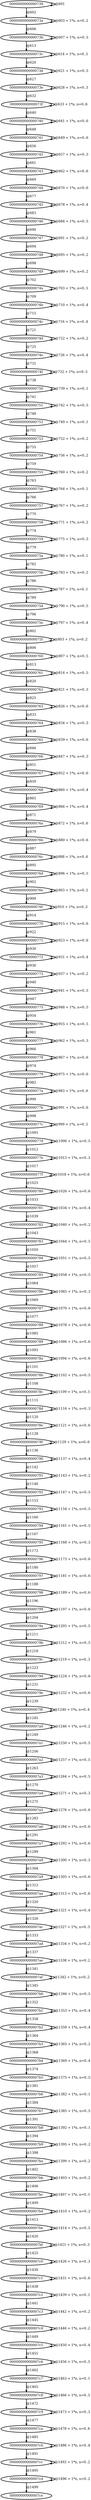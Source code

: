 digraph G {
        node [style=rounded, penwidth=3, fontsize=20, shape=oval];
        "0000000000000739" -> "0000000000000739" [label="@601", color=black,arrowsize=1,style=bold,penwidth=3,fontsize=20];
"0000000000000739" -> "000000000000073a" [label="@602", color=black,arrowsize=1,style=bold,penwidth=3,fontsize=20];
"000000000000073a" -> "000000000000073a" [label="@603 + 1*n, n=0..2", color=black,arrowsize=1,style=bold,penwidth=3,fontsize=20];
"000000000000073a" -> "000000000000073b" [label="@606", color=black,arrowsize=1,style=bold,penwidth=3,fontsize=20];
"000000000000073b" -> "000000000000073b" [label="@607 + 1*n, n=0..5", color=black,arrowsize=1,style=bold,penwidth=3,fontsize=20];
"000000000000073b" -> "000000000000073c" [label="@613", color=black,arrowsize=1,style=bold,penwidth=3,fontsize=20];
"000000000000073c" -> "000000000000073c" [label="@614 + 1*n, n=0..5", color=black,arrowsize=1,style=bold,penwidth=3,fontsize=20];
"000000000000073c" -> "000000000000073d" [label="@620", color=black,arrowsize=1,style=bold,penwidth=3,fontsize=20];
"000000000000073d" -> "000000000000073d" [label="@621 + 1*n, n=0..5", color=black,arrowsize=1,style=bold,penwidth=3,fontsize=20];
"000000000000073d" -> "000000000000073e" [label="@627", color=black,arrowsize=1,style=bold,penwidth=3,fontsize=20];
"000000000000073e" -> "000000000000073e" [label="@628 + 1*n, n=0..3", color=black,arrowsize=1,style=bold,penwidth=3,fontsize=20];
"000000000000073e" -> "000000000000073f" [label="@632", color=black,arrowsize=1,style=bold,penwidth=3,fontsize=20];
"000000000000073f" -> "000000000000073f" [label="@633 + 1*n, n=0..6", color=black,arrowsize=1,style=bold,penwidth=3,fontsize=20];
"000000000000073f" -> "0000000000000740" [label="@640", color=black,arrowsize=1,style=bold,penwidth=3,fontsize=20];
"0000000000000740" -> "0000000000000740" [label="@641 + 1*n, n=0..6", color=black,arrowsize=1,style=bold,penwidth=3,fontsize=20];
"0000000000000740" -> "0000000000000741" [label="@648", color=black,arrowsize=1,style=bold,penwidth=3,fontsize=20];
"0000000000000741" -> "0000000000000741" [label="@649 + 1*n, n=0..6", color=black,arrowsize=1,style=bold,penwidth=3,fontsize=20];
"0000000000000741" -> "0000000000000742" [label="@656", color=black,arrowsize=1,style=bold,penwidth=3,fontsize=20];
"0000000000000742" -> "0000000000000742" [label="@657 + 1*n, n=0..3", color=black,arrowsize=1,style=bold,penwidth=3,fontsize=20];
"0000000000000742" -> "0000000000000743" [label="@661", color=black,arrowsize=1,style=bold,penwidth=3,fontsize=20];
"0000000000000743" -> "0000000000000743" [label="@662 + 1*n, n=0..6", color=black,arrowsize=1,style=bold,penwidth=3,fontsize=20];
"0000000000000743" -> "0000000000000744" [label="@669", color=black,arrowsize=1,style=bold,penwidth=3,fontsize=20];
"0000000000000744" -> "0000000000000744" [label="@670 + 1*n, n=0..6", color=black,arrowsize=1,style=bold,penwidth=3,fontsize=20];
"0000000000000744" -> "0000000000000745" [label="@677", color=black,arrowsize=1,style=bold,penwidth=3,fontsize=20];
"0000000000000745" -> "0000000000000745" [label="@678 + 1*n, n=0..4", color=black,arrowsize=1,style=bold,penwidth=3,fontsize=20];
"0000000000000745" -> "0000000000000746" [label="@683", color=black,arrowsize=1,style=bold,penwidth=3,fontsize=20];
"0000000000000746" -> "0000000000000746" [label="@684 + 1*n, n=0..5", color=black,arrowsize=1,style=bold,penwidth=3,fontsize=20];
"0000000000000746" -> "0000000000000747" [label="@690", color=black,arrowsize=1,style=bold,penwidth=3,fontsize=20];
"0000000000000747" -> "0000000000000747" [label="@691 + 1*n, n=0..2", color=black,arrowsize=1,style=bold,penwidth=3,fontsize=20];
"0000000000000747" -> "0000000000000748" [label="@694", color=black,arrowsize=1,style=bold,penwidth=3,fontsize=20];
"0000000000000748" -> "0000000000000748" [label="@695 + 1*n, n=0..2", color=black,arrowsize=1,style=bold,penwidth=3,fontsize=20];
"0000000000000748" -> "0000000000000749" [label="@698", color=black,arrowsize=1,style=bold,penwidth=3,fontsize=20];
"0000000000000749" -> "0000000000000749" [label="@699 + 1*n, n=0..2", color=black,arrowsize=1,style=bold,penwidth=3,fontsize=20];
"0000000000000749" -> "000000000000074a" [label="@702", color=black,arrowsize=1,style=bold,penwidth=3,fontsize=20];
"000000000000074a" -> "000000000000074a" [label="@703 + 1*n, n=0..5", color=black,arrowsize=1,style=bold,penwidth=3,fontsize=20];
"000000000000074a" -> "000000000000074b" [label="@709", color=black,arrowsize=1,style=bold,penwidth=3,fontsize=20];
"000000000000074b" -> "000000000000074b" [label="@710 + 1*n, n=0..4", color=black,arrowsize=1,style=bold,penwidth=3,fontsize=20];
"000000000000074b" -> "000000000000074c" [label="@715", color=black,arrowsize=1,style=bold,penwidth=3,fontsize=20];
"000000000000074c" -> "000000000000074c" [label="@716 + 1*n, n=0..4", color=black,arrowsize=1,style=bold,penwidth=3,fontsize=20];
"000000000000074c" -> "000000000000074d" [label="@721", color=black,arrowsize=1,style=bold,penwidth=3,fontsize=20];
"000000000000074d" -> "000000000000074d" [label="@722 + 1*n, n=0..2", color=black,arrowsize=1,style=bold,penwidth=3,fontsize=20];
"000000000000074d" -> "000000000000074e" [label="@725", color=black,arrowsize=1,style=bold,penwidth=3,fontsize=20];
"000000000000074e" -> "000000000000074e" [label="@726 + 1*n, n=0..4", color=black,arrowsize=1,style=bold,penwidth=3,fontsize=20];
"000000000000074e" -> "000000000000074f" [label="@731", color=black,arrowsize=1,style=bold,penwidth=3,fontsize=20];
"000000000000074f" -> "000000000000074f" [label="@732 + 1*n, n=0..5", color=black,arrowsize=1,style=bold,penwidth=3,fontsize=20];
"000000000000074f" -> "0000000000000750" [label="@738", color=black,arrowsize=1,style=bold,penwidth=3,fontsize=20];
"0000000000000750" -> "0000000000000750" [label="@739 + 1*n, n=0..1", color=black,arrowsize=1,style=bold,penwidth=3,fontsize=20];
"0000000000000750" -> "0000000000000751" [label="@741", color=black,arrowsize=1,style=bold,penwidth=3,fontsize=20];
"0000000000000751" -> "0000000000000751" [label="@742 + 1*n, n=0..5", color=black,arrowsize=1,style=bold,penwidth=3,fontsize=20];
"0000000000000751" -> "0000000000000752" [label="@748", color=black,arrowsize=1,style=bold,penwidth=3,fontsize=20];
"0000000000000752" -> "0000000000000752" [label="@749 + 1*n, n=0..1", color=black,arrowsize=1,style=bold,penwidth=3,fontsize=20];
"0000000000000752" -> "0000000000000753" [label="@751", color=black,arrowsize=1,style=bold,penwidth=3,fontsize=20];
"0000000000000753" -> "0000000000000753" [label="@752 + 1*n, n=0..2", color=black,arrowsize=1,style=bold,penwidth=3,fontsize=20];
"0000000000000753" -> "0000000000000754" [label="@755", color=black,arrowsize=1,style=bold,penwidth=3,fontsize=20];
"0000000000000754" -> "0000000000000754" [label="@756 + 1*n, n=0..2", color=black,arrowsize=1,style=bold,penwidth=3,fontsize=20];
"0000000000000754" -> "0000000000000755" [label="@759", color=black,arrowsize=1,style=bold,penwidth=3,fontsize=20];
"0000000000000755" -> "0000000000000755" [label="@760 + 1*n, n=0..2", color=black,arrowsize=1,style=bold,penwidth=3,fontsize=20];
"0000000000000755" -> "0000000000000756" [label="@763", color=black,arrowsize=1,style=bold,penwidth=3,fontsize=20];
"0000000000000756" -> "0000000000000756" [label="@764 + 1*n, n=0..1", color=black,arrowsize=1,style=bold,penwidth=3,fontsize=20];
"0000000000000756" -> "0000000000000757" [label="@766", color=black,arrowsize=1,style=bold,penwidth=3,fontsize=20];
"0000000000000757" -> "0000000000000757" [label="@767 + 1*n, n=0..2", color=black,arrowsize=1,style=bold,penwidth=3,fontsize=20];
"0000000000000757" -> "0000000000000758" [label="@770", color=black,arrowsize=1,style=bold,penwidth=3,fontsize=20];
"0000000000000758" -> "0000000000000758" [label="@771 + 1*n, n=0..2", color=black,arrowsize=1,style=bold,penwidth=3,fontsize=20];
"0000000000000758" -> "0000000000000759" [label="@774", color=black,arrowsize=1,style=bold,penwidth=3,fontsize=20];
"0000000000000759" -> "0000000000000759" [label="@775 + 1*n, n=0..3", color=black,arrowsize=1,style=bold,penwidth=3,fontsize=20];
"0000000000000759" -> "000000000000075a" [label="@779", color=black,arrowsize=1,style=bold,penwidth=3,fontsize=20];
"000000000000075a" -> "000000000000075a" [label="@780 + 1*n, n=0..1", color=black,arrowsize=1,style=bold,penwidth=3,fontsize=20];
"000000000000075a" -> "000000000000075b" [label="@782", color=black,arrowsize=1,style=bold,penwidth=3,fontsize=20];
"000000000000075b" -> "000000000000075b" [label="@783 + 1*n, n=0..2", color=black,arrowsize=1,style=bold,penwidth=3,fontsize=20];
"000000000000075b" -> "000000000000075c" [label="@786", color=black,arrowsize=1,style=bold,penwidth=3,fontsize=20];
"000000000000075c" -> "000000000000075c" [label="@787 + 1*n, n=0..1", color=black,arrowsize=1,style=bold,penwidth=3,fontsize=20];
"000000000000075c" -> "000000000000075d" [label="@789", color=black,arrowsize=1,style=bold,penwidth=3,fontsize=20];
"000000000000075d" -> "000000000000075d" [label="@790 + 1*n, n=0..5", color=black,arrowsize=1,style=bold,penwidth=3,fontsize=20];
"000000000000075d" -> "000000000000075e" [label="@796", color=black,arrowsize=1,style=bold,penwidth=3,fontsize=20];
"000000000000075e" -> "000000000000075e" [label="@797 + 1*n, n=0..4", color=black,arrowsize=1,style=bold,penwidth=3,fontsize=20];
"000000000000075e" -> "000000000000075f" [label="@802", color=black,arrowsize=1,style=bold,penwidth=3,fontsize=20];
"000000000000075f" -> "000000000000075f" [label="@803 + 1*n, n=0..2", color=black,arrowsize=1,style=bold,penwidth=3,fontsize=20];
"000000000000075f" -> "0000000000000760" [label="@806", color=black,arrowsize=1,style=bold,penwidth=3,fontsize=20];
"0000000000000760" -> "0000000000000760" [label="@807 + 1*n, n=0..5", color=black,arrowsize=1,style=bold,penwidth=3,fontsize=20];
"0000000000000760" -> "0000000000000761" [label="@813", color=black,arrowsize=1,style=bold,penwidth=3,fontsize=20];
"0000000000000761" -> "0000000000000761" [label="@814 + 1*n, n=0..5", color=black,arrowsize=1,style=bold,penwidth=3,fontsize=20];
"0000000000000761" -> "0000000000000762" [label="@820", color=black,arrowsize=1,style=bold,penwidth=3,fontsize=20];
"0000000000000762" -> "0000000000000762" [label="@821 + 1*n, n=0..3", color=black,arrowsize=1,style=bold,penwidth=3,fontsize=20];
"0000000000000762" -> "0000000000000763" [label="@825", color=black,arrowsize=1,style=bold,penwidth=3,fontsize=20];
"0000000000000763" -> "0000000000000763" [label="@826 + 1*n, n=0..6", color=black,arrowsize=1,style=bold,penwidth=3,fontsize=20];
"0000000000000763" -> "0000000000000764" [label="@833", color=black,arrowsize=1,style=bold,penwidth=3,fontsize=20];
"0000000000000764" -> "0000000000000764" [label="@834 + 1*n, n=0..3", color=black,arrowsize=1,style=bold,penwidth=3,fontsize=20];
"0000000000000764" -> "0000000000000765" [label="@838", color=black,arrowsize=1,style=bold,penwidth=3,fontsize=20];
"0000000000000765" -> "0000000000000765" [label="@839 + 1*n, n=0..6", color=black,arrowsize=1,style=bold,penwidth=3,fontsize=20];
"0000000000000765" -> "0000000000000766" [label="@846", color=black,arrowsize=1,style=bold,penwidth=3,fontsize=20];
"0000000000000766" -> "0000000000000766" [label="@847 + 1*n, n=0..3", color=black,arrowsize=1,style=bold,penwidth=3,fontsize=20];
"0000000000000766" -> "0000000000000767" [label="@851", color=black,arrowsize=1,style=bold,penwidth=3,fontsize=20];
"0000000000000767" -> "0000000000000767" [label="@852 + 1*n, n=0..6", color=black,arrowsize=1,style=bold,penwidth=3,fontsize=20];
"0000000000000767" -> "0000000000000768" [label="@859", color=black,arrowsize=1,style=bold,penwidth=3,fontsize=20];
"0000000000000768" -> "0000000000000768" [label="@860 + 1*n, n=0..4", color=black,arrowsize=1,style=bold,penwidth=3,fontsize=20];
"0000000000000768" -> "0000000000000769" [label="@865", color=black,arrowsize=1,style=bold,penwidth=3,fontsize=20];
"0000000000000769" -> "0000000000000769" [label="@866 + 1*n, n=0..4", color=black,arrowsize=1,style=bold,penwidth=3,fontsize=20];
"0000000000000769" -> "000000000000076a" [label="@871", color=black,arrowsize=1,style=bold,penwidth=3,fontsize=20];
"000000000000076a" -> "000000000000076a" [label="@872 + 1*n, n=0..6", color=black,arrowsize=1,style=bold,penwidth=3,fontsize=20];
"000000000000076a" -> "000000000000076b" [label="@879", color=black,arrowsize=1,style=bold,penwidth=3,fontsize=20];
"000000000000076b" -> "000000000000076b" [label="@880 + 1*n, n=0..6", color=black,arrowsize=1,style=bold,penwidth=3,fontsize=20];
"000000000000076b" -> "000000000000076c" [label="@887", color=black,arrowsize=1,style=bold,penwidth=3,fontsize=20];
"000000000000076c" -> "000000000000076c" [label="@888 + 1*n, n=0..6", color=black,arrowsize=1,style=bold,penwidth=3,fontsize=20];
"000000000000076c" -> "000000000000076d" [label="@895", color=black,arrowsize=1,style=bold,penwidth=3,fontsize=20];
"000000000000076d" -> "000000000000076d" [label="@896 + 1*n, n=0..5", color=black,arrowsize=1,style=bold,penwidth=3,fontsize=20];
"000000000000076d" -> "000000000000076e" [label="@902", color=black,arrowsize=1,style=bold,penwidth=3,fontsize=20];
"000000000000076e" -> "000000000000076e" [label="@903 + 1*n, n=0..5", color=black,arrowsize=1,style=bold,penwidth=3,fontsize=20];
"000000000000076e" -> "000000000000076f" [label="@909", color=black,arrowsize=1,style=bold,penwidth=3,fontsize=20];
"000000000000076f" -> "000000000000076f" [label="@910 + 1*n, n=0..3", color=black,arrowsize=1,style=bold,penwidth=3,fontsize=20];
"000000000000076f" -> "0000000000000770" [label="@914", color=black,arrowsize=1,style=bold,penwidth=3,fontsize=20];
"0000000000000770" -> "0000000000000770" [label="@915 + 1*n, n=0..6", color=black,arrowsize=1,style=bold,penwidth=3,fontsize=20];
"0000000000000770" -> "0000000000000771" [label="@922", color=black,arrowsize=1,style=bold,penwidth=3,fontsize=20];
"0000000000000771" -> "0000000000000771" [label="@923 + 1*n, n=0..6", color=black,arrowsize=1,style=bold,penwidth=3,fontsize=20];
"0000000000000771" -> "0000000000000772" [label="@930", color=black,arrowsize=1,style=bold,penwidth=3,fontsize=20];
"0000000000000772" -> "0000000000000772" [label="@931 + 1*n, n=0..4", color=black,arrowsize=1,style=bold,penwidth=3,fontsize=20];
"0000000000000772" -> "0000000000000773" [label="@936", color=black,arrowsize=1,style=bold,penwidth=3,fontsize=20];
"0000000000000773" -> "0000000000000773" [label="@937 + 1*n, n=0..2", color=black,arrowsize=1,style=bold,penwidth=3,fontsize=20];
"0000000000000773" -> "0000000000000774" [label="@940", color=black,arrowsize=1,style=bold,penwidth=3,fontsize=20];
"0000000000000774" -> "0000000000000774" [label="@941 + 1*n, n=0..5", color=black,arrowsize=1,style=bold,penwidth=3,fontsize=20];
"0000000000000774" -> "0000000000000775" [label="@947", color=black,arrowsize=1,style=bold,penwidth=3,fontsize=20];
"0000000000000775" -> "0000000000000775" [label="@948 + 1*n, n=0..5", color=black,arrowsize=1,style=bold,penwidth=3,fontsize=20];
"0000000000000775" -> "0000000000000776" [label="@954", color=black,arrowsize=1,style=bold,penwidth=3,fontsize=20];
"0000000000000776" -> "0000000000000776" [label="@955 + 1*n, n=0..5", color=black,arrowsize=1,style=bold,penwidth=3,fontsize=20];
"0000000000000776" -> "0000000000000777" [label="@961", color=black,arrowsize=1,style=bold,penwidth=3,fontsize=20];
"0000000000000777" -> "0000000000000777" [label="@962 + 1*n, n=0..3", color=black,arrowsize=1,style=bold,penwidth=3,fontsize=20];
"0000000000000777" -> "0000000000000778" [label="@966", color=black,arrowsize=1,style=bold,penwidth=3,fontsize=20];
"0000000000000778" -> "0000000000000778" [label="@967 + 1*n, n=0..6", color=black,arrowsize=1,style=bold,penwidth=3,fontsize=20];
"0000000000000778" -> "0000000000000779" [label="@974", color=black,arrowsize=1,style=bold,penwidth=3,fontsize=20];
"0000000000000779" -> "0000000000000779" [label="@975 + 1*n, n=0..6", color=black,arrowsize=1,style=bold,penwidth=3,fontsize=20];
"0000000000000779" -> "000000000000077a" [label="@982", color=black,arrowsize=1,style=bold,penwidth=3,fontsize=20];
"000000000000077a" -> "000000000000077a" [label="@983 + 1*n, n=0..6", color=black,arrowsize=1,style=bold,penwidth=3,fontsize=20];
"000000000000077a" -> "000000000000077b" [label="@990", color=black,arrowsize=1,style=bold,penwidth=3,fontsize=20];
"000000000000077b" -> "000000000000077b" [label="@991 + 1*n, n=0..6", color=black,arrowsize=1,style=bold,penwidth=3,fontsize=20];
"000000000000077b" -> "000000000000077c" [label="@998", color=black,arrowsize=1,style=bold,penwidth=3,fontsize=20];
"000000000000077c" -> "000000000000077c" [label="@999 + 1*n, n=0..5", color=black,arrowsize=1,style=bold,penwidth=3,fontsize=20];
"000000000000077c" -> "000000000000077d" [label="@1005", color=black,arrowsize=1,style=bold,penwidth=3,fontsize=20];
"000000000000077d" -> "000000000000077d" [label="@1006 + 1*n, n=0..5", color=black,arrowsize=1,style=bold,penwidth=3,fontsize=20];
"000000000000077d" -> "000000000000077e" [label="@1012", color=black,arrowsize=1,style=bold,penwidth=3,fontsize=20];
"000000000000077e" -> "000000000000077e" [label="@1013 + 1*n, n=0..3", color=black,arrowsize=1,style=bold,penwidth=3,fontsize=20];
"000000000000077e" -> "000000000000077f" [label="@1017", color=black,arrowsize=1,style=bold,penwidth=3,fontsize=20];
"000000000000077f" -> "000000000000077f" [label="@1018 + 1*n, n=0..6", color=black,arrowsize=1,style=bold,penwidth=3,fontsize=20];
"000000000000077f" -> "0000000000000780" [label="@1025", color=black,arrowsize=1,style=bold,penwidth=3,fontsize=20];
"0000000000000780" -> "0000000000000780" [label="@1026 + 1*n, n=0..6", color=black,arrowsize=1,style=bold,penwidth=3,fontsize=20];
"0000000000000780" -> "0000000000000781" [label="@1033", color=black,arrowsize=1,style=bold,penwidth=3,fontsize=20];
"0000000000000781" -> "0000000000000781" [label="@1034 + 1*n, n=0..4", color=black,arrowsize=1,style=bold,penwidth=3,fontsize=20];
"0000000000000781" -> "0000000000000782" [label="@1039", color=black,arrowsize=1,style=bold,penwidth=3,fontsize=20];
"0000000000000782" -> "0000000000000782" [label="@1040 + 1*n, n=0..2", color=black,arrowsize=1,style=bold,penwidth=3,fontsize=20];
"0000000000000782" -> "0000000000000783" [label="@1043", color=black,arrowsize=1,style=bold,penwidth=3,fontsize=20];
"0000000000000783" -> "0000000000000783" [label="@1044 + 1*n, n=0..5", color=black,arrowsize=1,style=bold,penwidth=3,fontsize=20];
"0000000000000783" -> "0000000000000784" [label="@1050", color=black,arrowsize=1,style=bold,penwidth=3,fontsize=20];
"0000000000000784" -> "0000000000000784" [label="@1051 + 1*n, n=0..5", color=black,arrowsize=1,style=bold,penwidth=3,fontsize=20];
"0000000000000784" -> "0000000000000785" [label="@1057", color=black,arrowsize=1,style=bold,penwidth=3,fontsize=20];
"0000000000000785" -> "0000000000000785" [label="@1058 + 1*n, n=0..5", color=black,arrowsize=1,style=bold,penwidth=3,fontsize=20];
"0000000000000785" -> "0000000000000786" [label="@1064", color=black,arrowsize=1,style=bold,penwidth=3,fontsize=20];
"0000000000000786" -> "0000000000000786" [label="@1065 + 1*n, n=0..3", color=black,arrowsize=1,style=bold,penwidth=3,fontsize=20];
"0000000000000786" -> "0000000000000787" [label="@1069", color=black,arrowsize=1,style=bold,penwidth=3,fontsize=20];
"0000000000000787" -> "0000000000000787" [label="@1070 + 1*n, n=0..6", color=black,arrowsize=1,style=bold,penwidth=3,fontsize=20];
"0000000000000787" -> "0000000000000788" [label="@1077", color=black,arrowsize=1,style=bold,penwidth=3,fontsize=20];
"0000000000000788" -> "0000000000000788" [label="@1078 + 1*n, n=0..6", color=black,arrowsize=1,style=bold,penwidth=3,fontsize=20];
"0000000000000788" -> "0000000000000789" [label="@1085", color=black,arrowsize=1,style=bold,penwidth=3,fontsize=20];
"0000000000000789" -> "0000000000000789" [label="@1086 + 1*n, n=0..6", color=black,arrowsize=1,style=bold,penwidth=3,fontsize=20];
"0000000000000789" -> "000000000000078a" [label="@1093", color=black,arrowsize=1,style=bold,penwidth=3,fontsize=20];
"000000000000078a" -> "000000000000078a" [label="@1094 + 1*n, n=0..6", color=black,arrowsize=1,style=bold,penwidth=3,fontsize=20];
"000000000000078a" -> "000000000000078b" [label="@1101", color=black,arrowsize=1,style=bold,penwidth=3,fontsize=20];
"000000000000078b" -> "000000000000078b" [label="@1102 + 1*n, n=0..5", color=black,arrowsize=1,style=bold,penwidth=3,fontsize=20];
"000000000000078b" -> "000000000000078c" [label="@1108", color=black,arrowsize=1,style=bold,penwidth=3,fontsize=20];
"000000000000078c" -> "000000000000078c" [label="@1109 + 1*n, n=0..5", color=black,arrowsize=1,style=bold,penwidth=3,fontsize=20];
"000000000000078c" -> "000000000000078d" [label="@1115", color=black,arrowsize=1,style=bold,penwidth=3,fontsize=20];
"000000000000078d" -> "000000000000078d" [label="@1116 + 1*n, n=0..3", color=black,arrowsize=1,style=bold,penwidth=3,fontsize=20];
"000000000000078d" -> "000000000000078e" [label="@1120", color=black,arrowsize=1,style=bold,penwidth=3,fontsize=20];
"000000000000078e" -> "000000000000078e" [label="@1121 + 1*n, n=0..6", color=black,arrowsize=1,style=bold,penwidth=3,fontsize=20];
"000000000000078e" -> "000000000000078f" [label="@1128", color=black,arrowsize=1,style=bold,penwidth=3,fontsize=20];
"000000000000078f" -> "000000000000078f" [label="@1129 + 1*n, n=0..6", color=black,arrowsize=1,style=bold,penwidth=3,fontsize=20];
"000000000000078f" -> "0000000000000790" [label="@1136", color=black,arrowsize=1,style=bold,penwidth=3,fontsize=20];
"0000000000000790" -> "0000000000000790" [label="@1137 + 1*n, n=0..4", color=black,arrowsize=1,style=bold,penwidth=3,fontsize=20];
"0000000000000790" -> "0000000000000791" [label="@1142", color=black,arrowsize=1,style=bold,penwidth=3,fontsize=20];
"0000000000000791" -> "0000000000000791" [label="@1143 + 1*n, n=0..2", color=black,arrowsize=1,style=bold,penwidth=3,fontsize=20];
"0000000000000791" -> "0000000000000792" [label="@1146", color=black,arrowsize=1,style=bold,penwidth=3,fontsize=20];
"0000000000000792" -> "0000000000000792" [label="@1147 + 1*n, n=0..5", color=black,arrowsize=1,style=bold,penwidth=3,fontsize=20];
"0000000000000792" -> "0000000000000793" [label="@1153", color=black,arrowsize=1,style=bold,penwidth=3,fontsize=20];
"0000000000000793" -> "0000000000000793" [label="@1154 + 1*n, n=0..5", color=black,arrowsize=1,style=bold,penwidth=3,fontsize=20];
"0000000000000793" -> "0000000000000794" [label="@1160", color=black,arrowsize=1,style=bold,penwidth=3,fontsize=20];
"0000000000000794" -> "0000000000000794" [label="@1161 + 1*n, n=0..5", color=black,arrowsize=1,style=bold,penwidth=3,fontsize=20];
"0000000000000794" -> "0000000000000795" [label="@1167", color=black,arrowsize=1,style=bold,penwidth=3,fontsize=20];
"0000000000000795" -> "0000000000000795" [label="@1168 + 1*n, n=0..3", color=black,arrowsize=1,style=bold,penwidth=3,fontsize=20];
"0000000000000795" -> "0000000000000796" [label="@1172", color=black,arrowsize=1,style=bold,penwidth=3,fontsize=20];
"0000000000000796" -> "0000000000000796" [label="@1173 + 1*n, n=0..6", color=black,arrowsize=1,style=bold,penwidth=3,fontsize=20];
"0000000000000796" -> "0000000000000797" [label="@1180", color=black,arrowsize=1,style=bold,penwidth=3,fontsize=20];
"0000000000000797" -> "0000000000000797" [label="@1181 + 1*n, n=0..6", color=black,arrowsize=1,style=bold,penwidth=3,fontsize=20];
"0000000000000797" -> "0000000000000798" [label="@1188", color=black,arrowsize=1,style=bold,penwidth=3,fontsize=20];
"0000000000000798" -> "0000000000000798" [label="@1189 + 1*n, n=0..6", color=black,arrowsize=1,style=bold,penwidth=3,fontsize=20];
"0000000000000798" -> "0000000000000799" [label="@1196", color=black,arrowsize=1,style=bold,penwidth=3,fontsize=20];
"0000000000000799" -> "0000000000000799" [label="@1197 + 1*n, n=0..6", color=black,arrowsize=1,style=bold,penwidth=3,fontsize=20];
"0000000000000799" -> "000000000000079a" [label="@1204", color=black,arrowsize=1,style=bold,penwidth=3,fontsize=20];
"000000000000079a" -> "000000000000079a" [label="@1205 + 1*n, n=0..5", color=black,arrowsize=1,style=bold,penwidth=3,fontsize=20];
"000000000000079a" -> "000000000000079b" [label="@1211", color=black,arrowsize=1,style=bold,penwidth=3,fontsize=20];
"000000000000079b" -> "000000000000079b" [label="@1212 + 1*n, n=0..5", color=black,arrowsize=1,style=bold,penwidth=3,fontsize=20];
"000000000000079b" -> "000000000000079c" [label="@1218", color=black,arrowsize=1,style=bold,penwidth=3,fontsize=20];
"000000000000079c" -> "000000000000079c" [label="@1219 + 1*n, n=0..3", color=black,arrowsize=1,style=bold,penwidth=3,fontsize=20];
"000000000000079c" -> "000000000000079d" [label="@1223", color=black,arrowsize=1,style=bold,penwidth=3,fontsize=20];
"000000000000079d" -> "000000000000079d" [label="@1224 + 1*n, n=0..6", color=black,arrowsize=1,style=bold,penwidth=3,fontsize=20];
"000000000000079d" -> "000000000000079e" [label="@1231", color=black,arrowsize=1,style=bold,penwidth=3,fontsize=20];
"000000000000079e" -> "000000000000079e" [label="@1232 + 1*n, n=0..6", color=black,arrowsize=1,style=bold,penwidth=3,fontsize=20];
"000000000000079e" -> "000000000000079f" [label="@1239", color=black,arrowsize=1,style=bold,penwidth=3,fontsize=20];
"000000000000079f" -> "000000000000079f" [label="@1240 + 1*n, n=0..4", color=black,arrowsize=1,style=bold,penwidth=3,fontsize=20];
"000000000000079f" -> "00000000000007a0" [label="@1245", color=black,arrowsize=1,style=bold,penwidth=3,fontsize=20];
"00000000000007a0" -> "00000000000007a0" [label="@1246 + 1*n, n=0..2", color=black,arrowsize=1,style=bold,penwidth=3,fontsize=20];
"00000000000007a0" -> "00000000000007a1" [label="@1249", color=black,arrowsize=1,style=bold,penwidth=3,fontsize=20];
"00000000000007a1" -> "00000000000007a1" [label="@1250 + 1*n, n=0..5", color=black,arrowsize=1,style=bold,penwidth=3,fontsize=20];
"00000000000007a1" -> "00000000000007a2" [label="@1256", color=black,arrowsize=1,style=bold,penwidth=3,fontsize=20];
"00000000000007a2" -> "00000000000007a2" [label="@1257 + 1*n, n=0..5", color=black,arrowsize=1,style=bold,penwidth=3,fontsize=20];
"00000000000007a2" -> "00000000000007a3" [label="@1263", color=black,arrowsize=1,style=bold,penwidth=3,fontsize=20];
"00000000000007a3" -> "00000000000007a3" [label="@1264 + 1*n, n=0..5", color=black,arrowsize=1,style=bold,penwidth=3,fontsize=20];
"00000000000007a3" -> "00000000000007a4" [label="@1270", color=black,arrowsize=1,style=bold,penwidth=3,fontsize=20];
"00000000000007a4" -> "00000000000007a4" [label="@1271 + 1*n, n=0..3", color=black,arrowsize=1,style=bold,penwidth=3,fontsize=20];
"00000000000007a4" -> "00000000000007a5" [label="@1275", color=black,arrowsize=1,style=bold,penwidth=3,fontsize=20];
"00000000000007a5" -> "00000000000007a5" [label="@1276 + 1*n, n=0..6", color=black,arrowsize=1,style=bold,penwidth=3,fontsize=20];
"00000000000007a5" -> "00000000000007a6" [label="@1283", color=black,arrowsize=1,style=bold,penwidth=3,fontsize=20];
"00000000000007a6" -> "00000000000007a6" [label="@1284 + 1*n, n=0..6", color=black,arrowsize=1,style=bold,penwidth=3,fontsize=20];
"00000000000007a6" -> "00000000000007a7" [label="@1291", color=black,arrowsize=1,style=bold,penwidth=3,fontsize=20];
"00000000000007a7" -> "00000000000007a7" [label="@1292 + 1*n, n=0..6", color=black,arrowsize=1,style=bold,penwidth=3,fontsize=20];
"00000000000007a7" -> "00000000000007a8" [label="@1299", color=black,arrowsize=1,style=bold,penwidth=3,fontsize=20];
"00000000000007a8" -> "00000000000007a8" [label="@1300 + 1*n, n=0..3", color=black,arrowsize=1,style=bold,penwidth=3,fontsize=20];
"00000000000007a8" -> "00000000000007a9" [label="@1304", color=black,arrowsize=1,style=bold,penwidth=3,fontsize=20];
"00000000000007a9" -> "00000000000007a9" [label="@1305 + 1*n, n=0..6", color=black,arrowsize=1,style=bold,penwidth=3,fontsize=20];
"00000000000007a9" -> "00000000000007aa" [label="@1312", color=black,arrowsize=1,style=bold,penwidth=3,fontsize=20];
"00000000000007aa" -> "00000000000007aa" [label="@1313 + 1*n, n=0..6", color=black,arrowsize=1,style=bold,penwidth=3,fontsize=20];
"00000000000007aa" -> "00000000000007ab" [label="@1320", color=black,arrowsize=1,style=bold,penwidth=3,fontsize=20];
"00000000000007ab" -> "00000000000007ab" [label="@1321 + 1*n, n=0..4", color=black,arrowsize=1,style=bold,penwidth=3,fontsize=20];
"00000000000007ab" -> "00000000000007ac" [label="@1326", color=black,arrowsize=1,style=bold,penwidth=3,fontsize=20];
"00000000000007ac" -> "00000000000007ac" [label="@1327 + 1*n, n=0..5", color=black,arrowsize=1,style=bold,penwidth=3,fontsize=20];
"00000000000007ac" -> "00000000000007ad" [label="@1333", color=black,arrowsize=1,style=bold,penwidth=3,fontsize=20];
"00000000000007ad" -> "00000000000007ad" [label="@1334 + 1*n, n=0..2", color=black,arrowsize=1,style=bold,penwidth=3,fontsize=20];
"00000000000007ad" -> "00000000000007ae" [label="@1337", color=black,arrowsize=1,style=bold,penwidth=3,fontsize=20];
"00000000000007ae" -> "00000000000007ae" [label="@1338 + 1*n, n=0..2", color=black,arrowsize=1,style=bold,penwidth=3,fontsize=20];
"00000000000007ae" -> "00000000000007af" [label="@1341", color=black,arrowsize=1,style=bold,penwidth=3,fontsize=20];
"00000000000007af" -> "00000000000007af" [label="@1342 + 1*n, n=0..2", color=black,arrowsize=1,style=bold,penwidth=3,fontsize=20];
"00000000000007af" -> "00000000000007b0" [label="@1345", color=black,arrowsize=1,style=bold,penwidth=3,fontsize=20];
"00000000000007b0" -> "00000000000007b0" [label="@1346 + 1*n, n=0..5", color=black,arrowsize=1,style=bold,penwidth=3,fontsize=20];
"00000000000007b0" -> "00000000000007b1" [label="@1352", color=black,arrowsize=1,style=bold,penwidth=3,fontsize=20];
"00000000000007b1" -> "00000000000007b1" [label="@1353 + 1*n, n=0..4", color=black,arrowsize=1,style=bold,penwidth=3,fontsize=20];
"00000000000007b1" -> "00000000000007b2" [label="@1358", color=black,arrowsize=1,style=bold,penwidth=3,fontsize=20];
"00000000000007b2" -> "00000000000007b2" [label="@1359 + 1*n, n=0..4", color=black,arrowsize=1,style=bold,penwidth=3,fontsize=20];
"00000000000007b2" -> "00000000000007b3" [label="@1364", color=black,arrowsize=1,style=bold,penwidth=3,fontsize=20];
"00000000000007b3" -> "00000000000007b3" [label="@1365 + 1*n, n=0..2", color=black,arrowsize=1,style=bold,penwidth=3,fontsize=20];
"00000000000007b3" -> "00000000000007b4" [label="@1368", color=black,arrowsize=1,style=bold,penwidth=3,fontsize=20];
"00000000000007b4" -> "00000000000007b4" [label="@1369 + 1*n, n=0..4", color=black,arrowsize=1,style=bold,penwidth=3,fontsize=20];
"00000000000007b4" -> "00000000000007b5" [label="@1374", color=black,arrowsize=1,style=bold,penwidth=3,fontsize=20];
"00000000000007b5" -> "00000000000007b5" [label="@1375 + 1*n, n=0..5", color=black,arrowsize=1,style=bold,penwidth=3,fontsize=20];
"00000000000007b5" -> "00000000000007b6" [label="@1381", color=black,arrowsize=1,style=bold,penwidth=3,fontsize=20];
"00000000000007b6" -> "00000000000007b6" [label="@1382 + 1*n, n=0..1", color=black,arrowsize=1,style=bold,penwidth=3,fontsize=20];
"00000000000007b6" -> "00000000000007b7" [label="@1384", color=black,arrowsize=1,style=bold,penwidth=3,fontsize=20];
"00000000000007b7" -> "00000000000007b7" [label="@1385 + 1*n, n=0..5", color=black,arrowsize=1,style=bold,penwidth=3,fontsize=20];
"00000000000007b7" -> "00000000000007b8" [label="@1391", color=black,arrowsize=1,style=bold,penwidth=3,fontsize=20];
"00000000000007b8" -> "00000000000007b8" [label="@1392 + 1*n, n=0..1", color=black,arrowsize=1,style=bold,penwidth=3,fontsize=20];
"00000000000007b8" -> "00000000000007b9" [label="@1394", color=black,arrowsize=1,style=bold,penwidth=3,fontsize=20];
"00000000000007b9" -> "00000000000007b9" [label="@1395 + 1*n, n=0..2", color=black,arrowsize=1,style=bold,penwidth=3,fontsize=20];
"00000000000007b9" -> "00000000000007ba" [label="@1398", color=black,arrowsize=1,style=bold,penwidth=3,fontsize=20];
"00000000000007ba" -> "00000000000007ba" [label="@1399 + 1*n, n=0..2", color=black,arrowsize=1,style=bold,penwidth=3,fontsize=20];
"00000000000007ba" -> "00000000000007bb" [label="@1402", color=black,arrowsize=1,style=bold,penwidth=3,fontsize=20];
"00000000000007bb" -> "00000000000007bb" [label="@1403 + 1*n, n=0..2", color=black,arrowsize=1,style=bold,penwidth=3,fontsize=20];
"00000000000007bb" -> "00000000000007bc" [label="@1406", color=black,arrowsize=1,style=bold,penwidth=3,fontsize=20];
"00000000000007bc" -> "00000000000007bc" [label="@1407 + 1*n, n=0..1", color=black,arrowsize=1,style=bold,penwidth=3,fontsize=20];
"00000000000007bc" -> "00000000000007bd" [label="@1409", color=black,arrowsize=1,style=bold,penwidth=3,fontsize=20];
"00000000000007bd" -> "00000000000007bd" [label="@1410 + 1*n, n=0..2", color=black,arrowsize=1,style=bold,penwidth=3,fontsize=20];
"00000000000007bd" -> "00000000000007be" [label="@1413", color=black,arrowsize=1,style=bold,penwidth=3,fontsize=20];
"00000000000007be" -> "00000000000007be" [label="@1414 + 1*n, n=0..5", color=black,arrowsize=1,style=bold,penwidth=3,fontsize=20];
"00000000000007be" -> "00000000000007bf" [label="@1420", color=black,arrowsize=1,style=bold,penwidth=3,fontsize=20];
"00000000000007bf" -> "00000000000007bf" [label="@1421 + 1*n, n=0..3", color=black,arrowsize=1,style=bold,penwidth=3,fontsize=20];
"00000000000007bf" -> "00000000000007c0" [label="@1425", color=black,arrowsize=1,style=bold,penwidth=3,fontsize=20];
"00000000000007c0" -> "00000000000007c0" [label="@1426 + 1*n, n=0..3", color=black,arrowsize=1,style=bold,penwidth=3,fontsize=20];
"00000000000007c0" -> "00000000000007c1" [label="@1430", color=black,arrowsize=1,style=bold,penwidth=3,fontsize=20];
"00000000000007c1" -> "00000000000007c1" [label="@1431 + 1*n, n=0..6", color=black,arrowsize=1,style=bold,penwidth=3,fontsize=20];
"00000000000007c1" -> "00000000000007c2" [label="@1438", color=black,arrowsize=1,style=bold,penwidth=3,fontsize=20];
"00000000000007c2" -> "00000000000007c2" [label="@1439 + 1*n, n=0..1", color=black,arrowsize=1,style=bold,penwidth=3,fontsize=20];
"00000000000007c2" -> "00000000000007c3" [label="@1441", color=black,arrowsize=1,style=bold,penwidth=3,fontsize=20];
"00000000000007c3" -> "00000000000007c3" [label="@1442 + 1*n, n=0..2", color=black,arrowsize=1,style=bold,penwidth=3,fontsize=20];
"00000000000007c3" -> "00000000000007c4" [label="@1445", color=black,arrowsize=1,style=bold,penwidth=3,fontsize=20];
"00000000000007c4" -> "00000000000007c4" [label="@1446 + 1*n, n=0..2", color=black,arrowsize=1,style=bold,penwidth=3,fontsize=20];
"00000000000007c4" -> "00000000000007c5" [label="@1449", color=black,arrowsize=1,style=bold,penwidth=3,fontsize=20];
"00000000000007c5" -> "00000000000007c5" [label="@1450 + 1*n, n=0..4", color=black,arrowsize=1,style=bold,penwidth=3,fontsize=20];
"00000000000007c5" -> "00000000000007c6" [label="@1455", color=black,arrowsize=1,style=bold,penwidth=3,fontsize=20];
"00000000000007c6" -> "00000000000007c6" [label="@1456 + 1*n, n=0..5", color=black,arrowsize=1,style=bold,penwidth=3,fontsize=20];
"00000000000007c6" -> "00000000000007c7" [label="@1462", color=black,arrowsize=1,style=bold,penwidth=3,fontsize=20];
"00000000000007c7" -> "00000000000007c7" [label="@1463 + 1*n, n=0..1", color=black,arrowsize=1,style=bold,penwidth=3,fontsize=20];
"00000000000007c7" -> "00000000000007c8" [label="@1465", color=black,arrowsize=1,style=bold,penwidth=3,fontsize=20];
"00000000000007c8" -> "00000000000007c8" [label="@1466 + 1*n, n=0..5", color=black,arrowsize=1,style=bold,penwidth=3,fontsize=20];
"00000000000007c8" -> "00000000000007c9" [label="@1472", color=black,arrowsize=1,style=bold,penwidth=3,fontsize=20];
"00000000000007c9" -> "00000000000007c9" [label="@1473 + 1*n, n=0..3", color=black,arrowsize=1,style=bold,penwidth=3,fontsize=20];
"00000000000007c9" -> "00000000000007ca" [label="@1477", color=black,arrowsize=1,style=bold,penwidth=3,fontsize=20];
"00000000000007ca" -> "00000000000007ca" [label="@1478 + 1*n, n=0..6", color=black,arrowsize=1,style=bold,penwidth=3,fontsize=20];
"00000000000007ca" -> "00000000000007cb" [label="@1485", color=black,arrowsize=1,style=bold,penwidth=3,fontsize=20];
"00000000000007cb" -> "00000000000007cb" [label="@1486 + 1*n, n=0..4", color=black,arrowsize=1,style=bold,penwidth=3,fontsize=20];
"00000000000007cb" -> "00000000000007cc" [label="@1491", color=black,arrowsize=1,style=bold,penwidth=3,fontsize=20];
"00000000000007cc" -> "00000000000007cc" [label="@1492 + 1*n, n=0..2", color=black,arrowsize=1,style=bold,penwidth=3,fontsize=20];
"00000000000007cc" -> "00000000000007cd" [label="@1495", color=black,arrowsize=1,style=bold,penwidth=3,fontsize=20];
"00000000000007cd" -> "00000000000007cd" [label="@1496 + 1*n, n=0..2", color=black,arrowsize=1,style=bold,penwidth=3,fontsize=20];
"00000000000007cd" -> "00000000000007ce" [label="@1499", color=black,arrowsize=1,style=bold,penwidth=3,fontsize=20];
}
